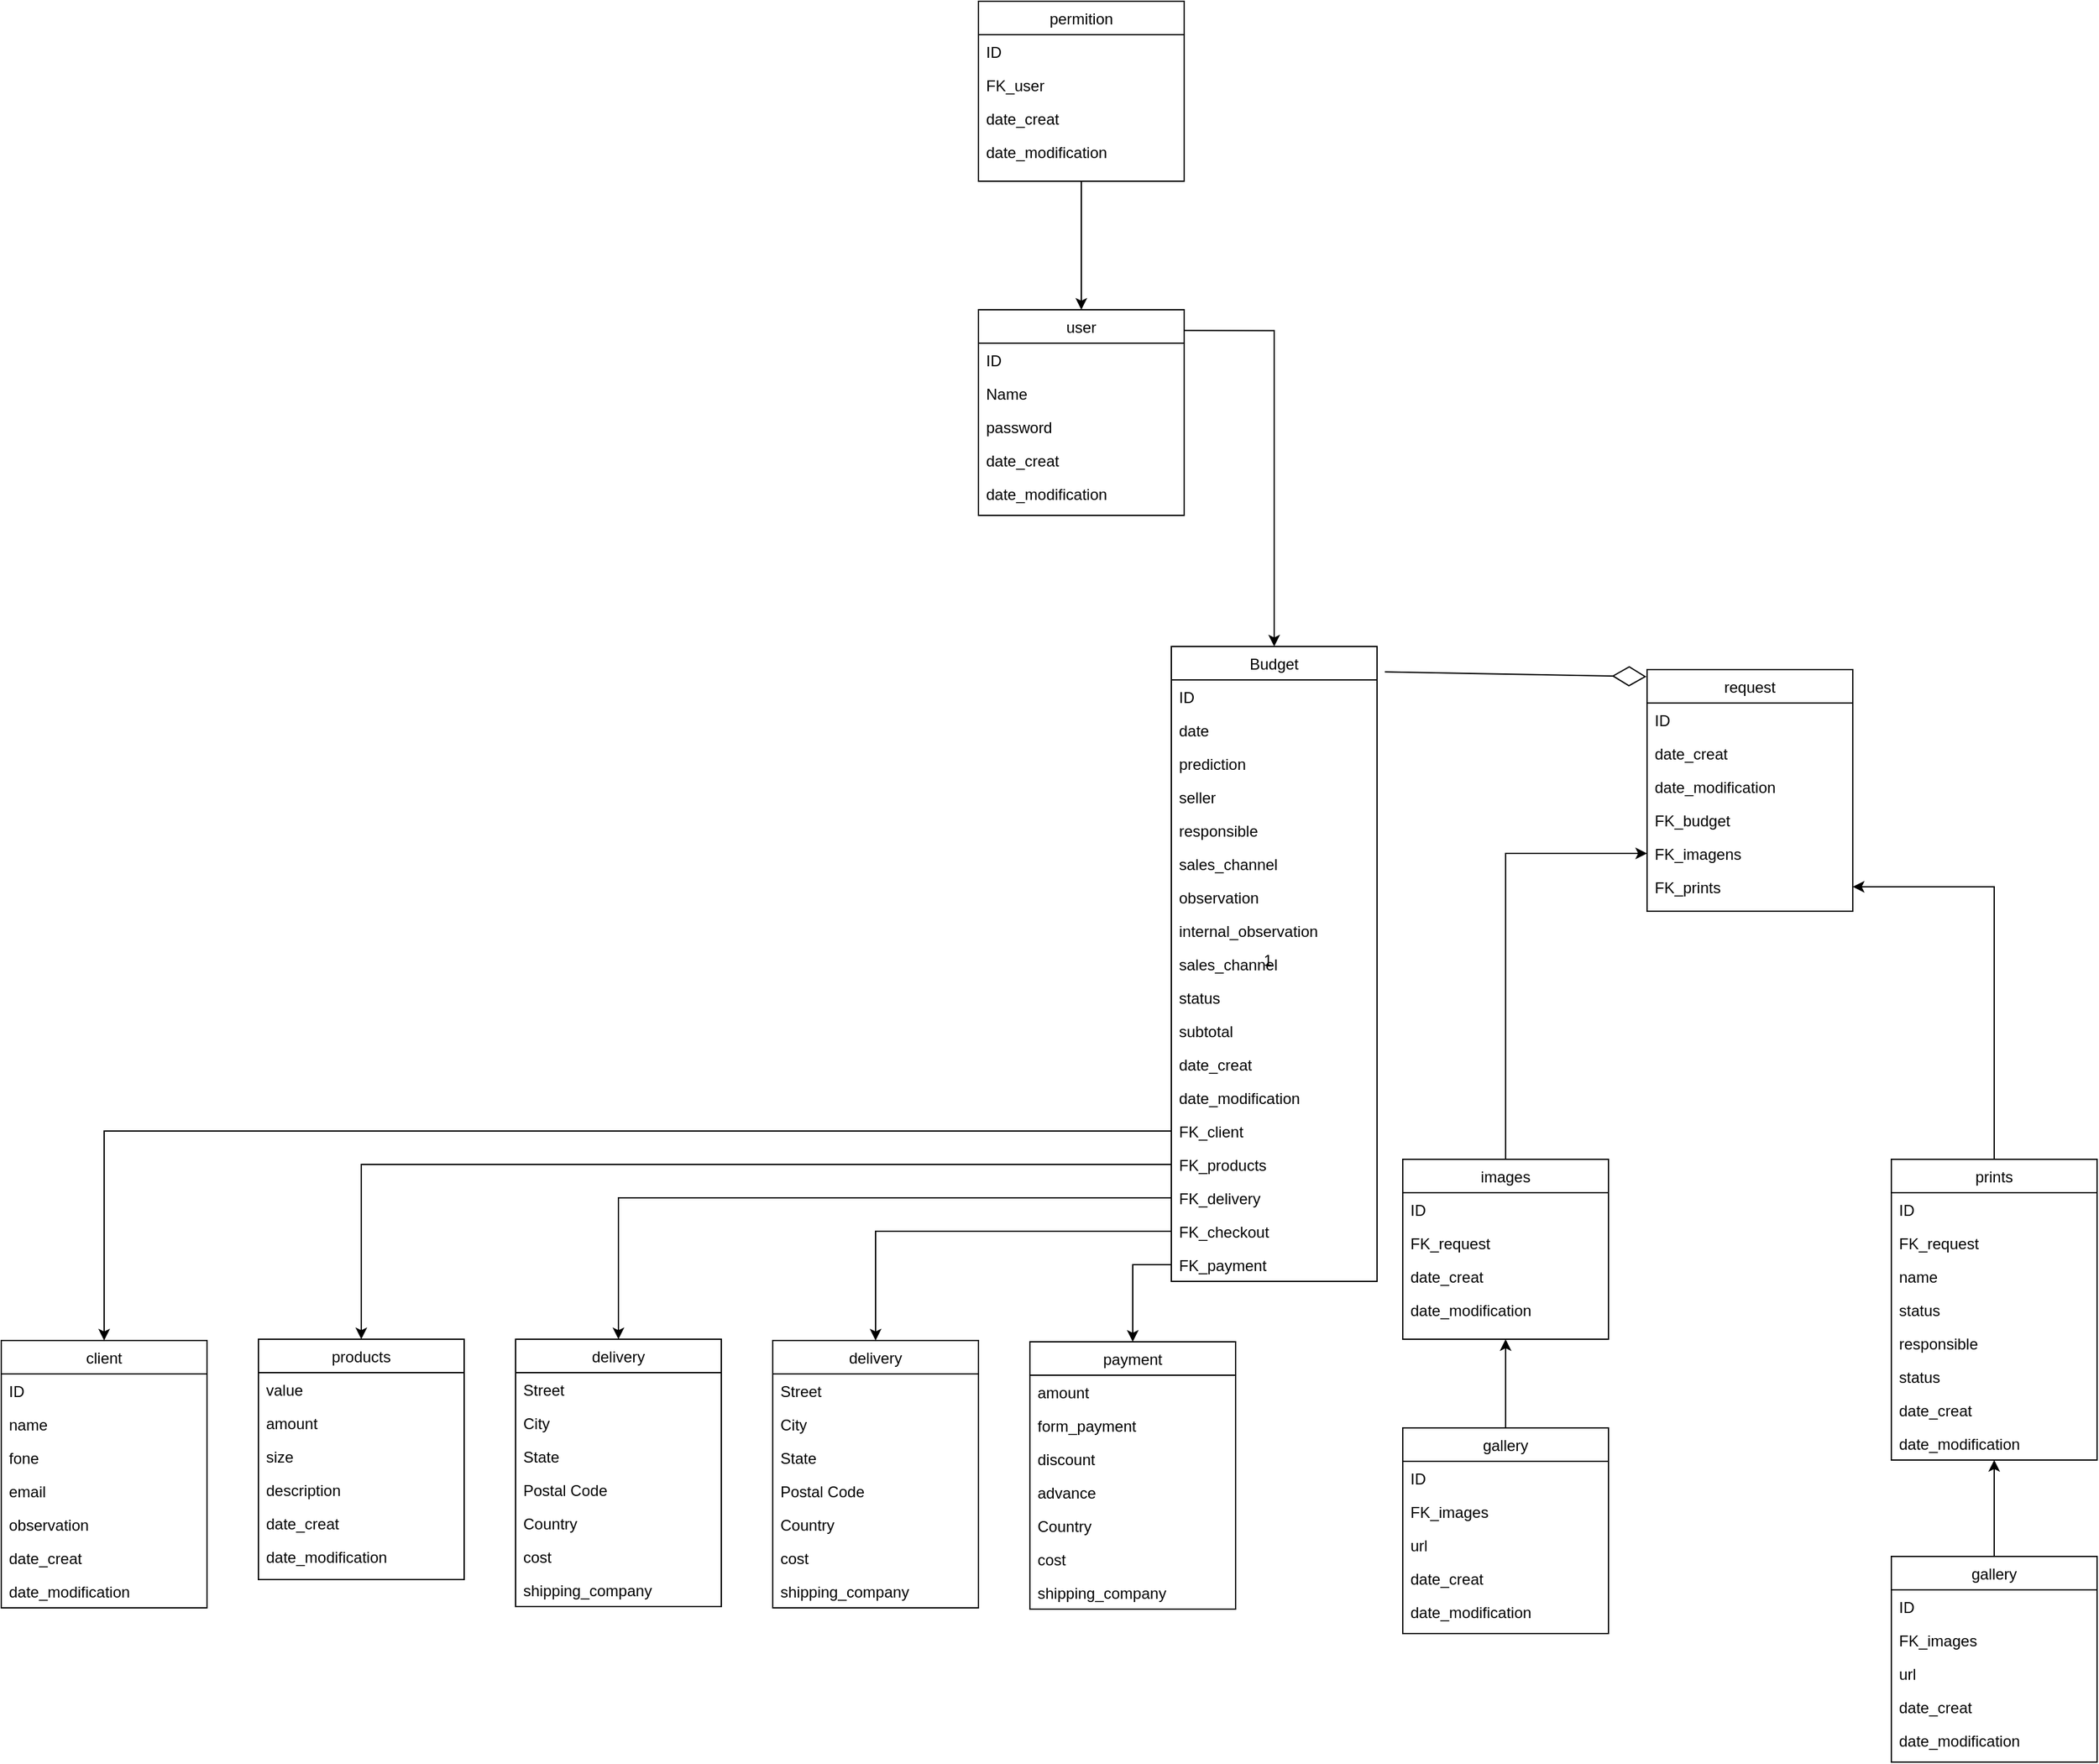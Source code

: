 <mxfile version="20.3.3" type="github">
  <diagram id="C5RBs43oDa-KdzZeNtuy" name="Page-1">
    <mxGraphModel dx="694" dy="1588" grid="1" gridSize="10" guides="1" tooltips="1" connect="1" arrows="1" fold="1" page="1" pageScale="1" pageWidth="827" pageHeight="1169" math="0" shadow="0">
      <root>
        <mxCell id="WIyWlLk6GJQsqaUBKTNV-0" />
        <mxCell id="WIyWlLk6GJQsqaUBKTNV-1" parent="WIyWlLk6GJQsqaUBKTNV-0" />
        <mxCell id="Njb1L-wFD1ZWn3NwGrgp-138" style="edgeStyle=orthogonalEdgeStyle;rounded=0;orthogonalLoop=1;jettySize=auto;html=1;" parent="WIyWlLk6GJQsqaUBKTNV-1" source="Njb1L-wFD1ZWn3NwGrgp-1" target="Njb1L-wFD1ZWn3NwGrgp-14" edge="1">
          <mxGeometry relative="1" as="geometry" />
        </mxCell>
        <mxCell id="Njb1L-wFD1ZWn3NwGrgp-1" value="gallery" style="swimlane;fontStyle=0;align=center;verticalAlign=top;childLayout=stackLayout;horizontal=1;startSize=26;horizontalStack=0;resizeParent=1;resizeLast=0;collapsible=1;marginBottom=0;rounded=0;shadow=0;strokeWidth=1;" parent="WIyWlLk6GJQsqaUBKTNV-1" vertex="1">
          <mxGeometry x="1090" y="550" width="160" height="160" as="geometry">
            <mxRectangle x="550" y="140" width="160" height="26" as="alternateBounds" />
          </mxGeometry>
        </mxCell>
        <mxCell id="Njb1L-wFD1ZWn3NwGrgp-2" value="ID" style="text;align=left;verticalAlign=top;spacingLeft=4;spacingRight=4;overflow=hidden;rotatable=0;points=[[0,0.5],[1,0.5]];portConstraint=eastwest;" parent="Njb1L-wFD1ZWn3NwGrgp-1" vertex="1">
          <mxGeometry y="26" width="160" height="26" as="geometry" />
        </mxCell>
        <mxCell id="Njb1L-wFD1ZWn3NwGrgp-4" value="FK_images" style="text;align=left;verticalAlign=top;spacingLeft=4;spacingRight=4;overflow=hidden;rotatable=0;points=[[0,0.5],[1,0.5]];portConstraint=eastwest;rounded=0;shadow=0;html=0;" parent="Njb1L-wFD1ZWn3NwGrgp-1" vertex="1">
          <mxGeometry y="52" width="160" height="26" as="geometry" />
        </mxCell>
        <mxCell id="Njb1L-wFD1ZWn3NwGrgp-3" value="url" style="text;align=left;verticalAlign=top;spacingLeft=4;spacingRight=4;overflow=hidden;rotatable=0;points=[[0,0.5],[1,0.5]];portConstraint=eastwest;rounded=0;shadow=0;html=0;" parent="Njb1L-wFD1ZWn3NwGrgp-1" vertex="1">
          <mxGeometry y="78" width="160" height="26" as="geometry" />
        </mxCell>
        <mxCell id="Njb1L-wFD1ZWn3NwGrgp-134" value="date_creat" style="text;align=left;verticalAlign=top;spacingLeft=4;spacingRight=4;overflow=hidden;rotatable=0;points=[[0,0.5],[1,0.5]];portConstraint=eastwest;rounded=0;shadow=0;html=0;" parent="Njb1L-wFD1ZWn3NwGrgp-1" vertex="1">
          <mxGeometry y="104" width="160" height="26" as="geometry" />
        </mxCell>
        <mxCell id="Njb1L-wFD1ZWn3NwGrgp-135" value="date_modification" style="text;align=left;verticalAlign=top;spacingLeft=4;spacingRight=4;overflow=hidden;rotatable=0;points=[[0,0.5],[1,0.5]];portConstraint=eastwest;rounded=0;shadow=0;html=0;" parent="Njb1L-wFD1ZWn3NwGrgp-1" vertex="1">
          <mxGeometry y="130" width="160" height="26" as="geometry" />
        </mxCell>
        <mxCell id="Njb1L-wFD1ZWn3NwGrgp-7" value="1" style="resizable=0;align=right;verticalAlign=bottom;labelBackgroundColor=none;fontSize=12;" parent="WIyWlLk6GJQsqaUBKTNV-1" connectable="0" vertex="1">
          <mxGeometry x="990" y="195" as="geometry" />
        </mxCell>
        <mxCell id="Njb1L-wFD1ZWn3NwGrgp-8" value="Budget" style="swimlane;fontStyle=0;align=center;verticalAlign=top;childLayout=stackLayout;horizontal=1;startSize=26;horizontalStack=0;resizeParent=1;resizeLast=0;collapsible=1;marginBottom=0;rounded=0;shadow=0;strokeWidth=1;" parent="WIyWlLk6GJQsqaUBKTNV-1" vertex="1">
          <mxGeometry x="910" y="-58" width="160" height="494" as="geometry">
            <mxRectangle x="550" y="140" width="160" height="26" as="alternateBounds" />
          </mxGeometry>
        </mxCell>
        <mxCell id="Njb1L-wFD1ZWn3NwGrgp-9" value="ID" style="text;align=left;verticalAlign=top;spacingLeft=4;spacingRight=4;overflow=hidden;rotatable=0;points=[[0,0.5],[1,0.5]];portConstraint=eastwest;" parent="Njb1L-wFD1ZWn3NwGrgp-8" vertex="1">
          <mxGeometry y="26" width="160" height="26" as="geometry" />
        </mxCell>
        <mxCell id="Njb1L-wFD1ZWn3NwGrgp-11" value="date" style="text;align=left;verticalAlign=top;spacingLeft=4;spacingRight=4;overflow=hidden;rotatable=0;points=[[0,0.5],[1,0.5]];portConstraint=eastwest;rounded=0;shadow=0;html=0;" parent="Njb1L-wFD1ZWn3NwGrgp-8" vertex="1">
          <mxGeometry y="52" width="160" height="26" as="geometry" />
        </mxCell>
        <mxCell id="Njb1L-wFD1ZWn3NwGrgp-12" value="prediction" style="text;align=left;verticalAlign=top;spacingLeft=4;spacingRight=4;overflow=hidden;rotatable=0;points=[[0,0.5],[1,0.5]];portConstraint=eastwest;rounded=0;shadow=0;html=0;" parent="Njb1L-wFD1ZWn3NwGrgp-8" vertex="1">
          <mxGeometry y="78" width="160" height="26" as="geometry" />
        </mxCell>
        <mxCell id="Njb1L-wFD1ZWn3NwGrgp-13" value="seller" style="text;align=left;verticalAlign=top;spacingLeft=4;spacingRight=4;overflow=hidden;rotatable=0;points=[[0,0.5],[1,0.5]];portConstraint=eastwest;rounded=0;shadow=0;html=0;" parent="Njb1L-wFD1ZWn3NwGrgp-8" vertex="1">
          <mxGeometry y="104" width="160" height="26" as="geometry" />
        </mxCell>
        <mxCell id="Njb1L-wFD1ZWn3NwGrgp-37" value="responsible" style="text;align=left;verticalAlign=top;spacingLeft=4;spacingRight=4;overflow=hidden;rotatable=0;points=[[0,0.5],[1,0.5]];portConstraint=eastwest;rounded=0;shadow=0;html=0;" parent="Njb1L-wFD1ZWn3NwGrgp-8" vertex="1">
          <mxGeometry y="130" width="160" height="26" as="geometry" />
        </mxCell>
        <mxCell id="Njb1L-wFD1ZWn3NwGrgp-38" value="sales_channel" style="text;align=left;verticalAlign=top;spacingLeft=4;spacingRight=4;overflow=hidden;rotatable=0;points=[[0,0.5],[1,0.5]];portConstraint=eastwest;rounded=0;shadow=0;html=0;" parent="Njb1L-wFD1ZWn3NwGrgp-8" vertex="1">
          <mxGeometry y="156" width="160" height="26" as="geometry" />
        </mxCell>
        <mxCell id="Njb1L-wFD1ZWn3NwGrgp-43" value="observation" style="text;align=left;verticalAlign=top;spacingLeft=4;spacingRight=4;overflow=hidden;rotatable=0;points=[[0,0.5],[1,0.5]];portConstraint=eastwest;rounded=0;shadow=0;html=0;" parent="Njb1L-wFD1ZWn3NwGrgp-8" vertex="1">
          <mxGeometry y="182" width="160" height="26" as="geometry" />
        </mxCell>
        <mxCell id="Njb1L-wFD1ZWn3NwGrgp-45" value="internal_observation" style="text;align=left;verticalAlign=top;spacingLeft=4;spacingRight=4;overflow=hidden;rotatable=0;points=[[0,0.5],[1,0.5]];portConstraint=eastwest;rounded=0;shadow=0;html=0;" parent="Njb1L-wFD1ZWn3NwGrgp-8" vertex="1">
          <mxGeometry y="208" width="160" height="26" as="geometry" />
        </mxCell>
        <mxCell id="Njb1L-wFD1ZWn3NwGrgp-46" value="sales_channel" style="text;align=left;verticalAlign=top;spacingLeft=4;spacingRight=4;overflow=hidden;rotatable=0;points=[[0,0.5],[1,0.5]];portConstraint=eastwest;rounded=0;shadow=0;html=0;" parent="Njb1L-wFD1ZWn3NwGrgp-8" vertex="1">
          <mxGeometry y="234" width="160" height="26" as="geometry" />
        </mxCell>
        <mxCell id="Njb1L-wFD1ZWn3NwGrgp-44" value="status" style="text;align=left;verticalAlign=top;spacingLeft=4;spacingRight=4;overflow=hidden;rotatable=0;points=[[0,0.5],[1,0.5]];portConstraint=eastwest;rounded=0;shadow=0;html=0;" parent="Njb1L-wFD1ZWn3NwGrgp-8" vertex="1">
          <mxGeometry y="260" width="160" height="26" as="geometry" />
        </mxCell>
        <mxCell id="Njb1L-wFD1ZWn3NwGrgp-48" value="subtotal&#xa;" style="text;align=left;verticalAlign=top;spacingLeft=4;spacingRight=4;overflow=hidden;rotatable=0;points=[[0,0.5],[1,0.5]];portConstraint=eastwest;rounded=0;shadow=0;html=0;" parent="Njb1L-wFD1ZWn3NwGrgp-8" vertex="1">
          <mxGeometry y="286" width="160" height="26" as="geometry" />
        </mxCell>
        <mxCell id="Njb1L-wFD1ZWn3NwGrgp-49" value="date_creat" style="text;align=left;verticalAlign=top;spacingLeft=4;spacingRight=4;overflow=hidden;rotatable=0;points=[[0,0.5],[1,0.5]];portConstraint=eastwest;rounded=0;shadow=0;html=0;" parent="Njb1L-wFD1ZWn3NwGrgp-8" vertex="1">
          <mxGeometry y="312" width="160" height="26" as="geometry" />
        </mxCell>
        <mxCell id="Njb1L-wFD1ZWn3NwGrgp-50" value="date_modification" style="text;align=left;verticalAlign=top;spacingLeft=4;spacingRight=4;overflow=hidden;rotatable=0;points=[[0,0.5],[1,0.5]];portConstraint=eastwest;rounded=0;shadow=0;html=0;" parent="Njb1L-wFD1ZWn3NwGrgp-8" vertex="1">
          <mxGeometry y="338" width="160" height="26" as="geometry" />
        </mxCell>
        <mxCell id="Njb1L-wFD1ZWn3NwGrgp-10" value="FK_client" style="text;align=left;verticalAlign=top;spacingLeft=4;spacingRight=4;overflow=hidden;rotatable=0;points=[[0,0.5],[1,0.5]];portConstraint=eastwest;rounded=0;shadow=0;html=0;" parent="Njb1L-wFD1ZWn3NwGrgp-8" vertex="1">
          <mxGeometry y="364" width="160" height="26" as="geometry" />
        </mxCell>
        <mxCell id="Njb1L-wFD1ZWn3NwGrgp-39" value="FK_products" style="text;align=left;verticalAlign=top;spacingLeft=4;spacingRight=4;overflow=hidden;rotatable=0;points=[[0,0.5],[1,0.5]];portConstraint=eastwest;rounded=0;shadow=0;html=0;" parent="Njb1L-wFD1ZWn3NwGrgp-8" vertex="1">
          <mxGeometry y="390" width="160" height="26" as="geometry" />
        </mxCell>
        <mxCell id="Njb1L-wFD1ZWn3NwGrgp-40" value="FK_delivery" style="text;align=left;verticalAlign=top;spacingLeft=4;spacingRight=4;overflow=hidden;rotatable=0;points=[[0,0.5],[1,0.5]];portConstraint=eastwest;rounded=0;shadow=0;html=0;" parent="Njb1L-wFD1ZWn3NwGrgp-8" vertex="1">
          <mxGeometry y="416" width="160" height="26" as="geometry" />
        </mxCell>
        <mxCell id="Njb1L-wFD1ZWn3NwGrgp-41" value="FK_checkout" style="text;align=left;verticalAlign=top;spacingLeft=4;spacingRight=4;overflow=hidden;rotatable=0;points=[[0,0.5],[1,0.5]];portConstraint=eastwest;rounded=0;shadow=0;html=0;" parent="Njb1L-wFD1ZWn3NwGrgp-8" vertex="1">
          <mxGeometry y="442" width="160" height="26" as="geometry" />
        </mxCell>
        <mxCell id="Njb1L-wFD1ZWn3NwGrgp-42" value="FK_payment" style="text;align=left;verticalAlign=top;spacingLeft=4;spacingRight=4;overflow=hidden;rotatable=0;points=[[0,0.5],[1,0.5]];portConstraint=eastwest;rounded=0;shadow=0;html=0;" parent="Njb1L-wFD1ZWn3NwGrgp-8" vertex="1">
          <mxGeometry y="468" width="160" height="26" as="geometry" />
        </mxCell>
        <mxCell id="Njb1L-wFD1ZWn3NwGrgp-137" style="edgeStyle=orthogonalEdgeStyle;rounded=0;orthogonalLoop=1;jettySize=auto;html=1;" parent="WIyWlLk6GJQsqaUBKTNV-1" source="Njb1L-wFD1ZWn3NwGrgp-14" target="Njb1L-wFD1ZWn3NwGrgp-73" edge="1">
          <mxGeometry relative="1" as="geometry" />
        </mxCell>
        <mxCell id="Njb1L-wFD1ZWn3NwGrgp-14" value="images" style="swimlane;fontStyle=0;align=center;verticalAlign=top;childLayout=stackLayout;horizontal=1;startSize=26;horizontalStack=0;resizeParent=1;resizeLast=0;collapsible=1;marginBottom=0;rounded=0;shadow=0;strokeWidth=1;" parent="WIyWlLk6GJQsqaUBKTNV-1" vertex="1">
          <mxGeometry x="1090" y="341" width="160" height="140" as="geometry">
            <mxRectangle x="550" y="140" width="160" height="26" as="alternateBounds" />
          </mxGeometry>
        </mxCell>
        <mxCell id="Njb1L-wFD1ZWn3NwGrgp-15" value="ID" style="text;align=left;verticalAlign=top;spacingLeft=4;spacingRight=4;overflow=hidden;rotatable=0;points=[[0,0.5],[1,0.5]];portConstraint=eastwest;" parent="Njb1L-wFD1ZWn3NwGrgp-14" vertex="1">
          <mxGeometry y="26" width="160" height="26" as="geometry" />
        </mxCell>
        <mxCell id="Njb1L-wFD1ZWn3NwGrgp-16" value="FK_request" style="text;align=left;verticalAlign=top;spacingLeft=4;spacingRight=4;overflow=hidden;rotatable=0;points=[[0,0.5],[1,0.5]];portConstraint=eastwest;rounded=0;shadow=0;html=0;" parent="Njb1L-wFD1ZWn3NwGrgp-14" vertex="1">
          <mxGeometry y="52" width="160" height="26" as="geometry" />
        </mxCell>
        <mxCell id="Njb1L-wFD1ZWn3NwGrgp-132" value="date_creat" style="text;align=left;verticalAlign=top;spacingLeft=4;spacingRight=4;overflow=hidden;rotatable=0;points=[[0,0.5],[1,0.5]];portConstraint=eastwest;rounded=0;shadow=0;html=0;" parent="Njb1L-wFD1ZWn3NwGrgp-14" vertex="1">
          <mxGeometry y="78" width="160" height="26" as="geometry" />
        </mxCell>
        <mxCell id="Njb1L-wFD1ZWn3NwGrgp-133" value="date_modification" style="text;align=left;verticalAlign=top;spacingLeft=4;spacingRight=4;overflow=hidden;rotatable=0;points=[[0,0.5],[1,0.5]];portConstraint=eastwest;rounded=0;shadow=0;html=0;" parent="Njb1L-wFD1ZWn3NwGrgp-14" vertex="1">
          <mxGeometry y="104" width="160" height="26" as="geometry" />
        </mxCell>
        <mxCell id="Njb1L-wFD1ZWn3NwGrgp-33" value="" style="endArrow=diamondThin;endFill=0;endSize=24;html=1;rounded=0;entryX=-0.003;entryY=0.029;entryDx=0;entryDy=0;entryPerimeter=0;exitX=1.038;exitY=0.04;exitDx=0;exitDy=0;exitPerimeter=0;" parent="WIyWlLk6GJQsqaUBKTNV-1" source="Njb1L-wFD1ZWn3NwGrgp-8" target="Njb1L-wFD1ZWn3NwGrgp-58" edge="1">
          <mxGeometry width="160" relative="1" as="geometry">
            <mxPoint x="1290" y="-90" as="sourcePoint" />
            <mxPoint x="1440" y="180" as="targetPoint" />
          </mxGeometry>
        </mxCell>
        <mxCell id="Njb1L-wFD1ZWn3NwGrgp-51" value="products" style="swimlane;fontStyle=0;align=center;verticalAlign=top;childLayout=stackLayout;horizontal=1;startSize=26;horizontalStack=0;resizeParent=1;resizeLast=0;collapsible=1;marginBottom=0;rounded=0;shadow=0;strokeWidth=1;" parent="WIyWlLk6GJQsqaUBKTNV-1" vertex="1">
          <mxGeometry x="200" y="481" width="160" height="187" as="geometry">
            <mxRectangle x="550" y="140" width="160" height="26" as="alternateBounds" />
          </mxGeometry>
        </mxCell>
        <mxCell id="Njb1L-wFD1ZWn3NwGrgp-53" value="value" style="text;align=left;verticalAlign=top;spacingLeft=4;spacingRight=4;overflow=hidden;rotatable=0;points=[[0,0.5],[1,0.5]];portConstraint=eastwest;rounded=0;shadow=0;html=0;" parent="Njb1L-wFD1ZWn3NwGrgp-51" vertex="1">
          <mxGeometry y="26" width="160" height="26" as="geometry" />
        </mxCell>
        <mxCell id="Njb1L-wFD1ZWn3NwGrgp-54" value="amount" style="text;align=left;verticalAlign=top;spacingLeft=4;spacingRight=4;overflow=hidden;rotatable=0;points=[[0,0.5],[1,0.5]];portConstraint=eastwest;rounded=0;shadow=0;html=0;" parent="Njb1L-wFD1ZWn3NwGrgp-51" vertex="1">
          <mxGeometry y="52" width="160" height="26" as="geometry" />
        </mxCell>
        <mxCell id="Njb1L-wFD1ZWn3NwGrgp-78" value="size" style="text;align=left;verticalAlign=top;spacingLeft=4;spacingRight=4;overflow=hidden;rotatable=0;points=[[0,0.5],[1,0.5]];portConstraint=eastwest;rounded=0;shadow=0;html=0;" parent="Njb1L-wFD1ZWn3NwGrgp-51" vertex="1">
          <mxGeometry y="78" width="160" height="26" as="geometry" />
        </mxCell>
        <mxCell id="Njb1L-wFD1ZWn3NwGrgp-52" value="description" style="text;align=left;verticalAlign=top;spacingLeft=4;spacingRight=4;overflow=hidden;rotatable=0;points=[[0,0.5],[1,0.5]];portConstraint=eastwest;" parent="Njb1L-wFD1ZWn3NwGrgp-51" vertex="1">
          <mxGeometry y="104" width="160" height="26" as="geometry" />
        </mxCell>
        <mxCell id="fd8ISqJb_uFqLHmai6xL-40" value="date_creat" style="text;align=left;verticalAlign=top;spacingLeft=4;spacingRight=4;overflow=hidden;rotatable=0;points=[[0,0.5],[1,0.5]];portConstraint=eastwest;rounded=0;shadow=0;html=0;" vertex="1" parent="Njb1L-wFD1ZWn3NwGrgp-51">
          <mxGeometry y="130" width="160" height="26" as="geometry" />
        </mxCell>
        <mxCell id="fd8ISqJb_uFqLHmai6xL-41" value="date_modification" style="text;align=left;verticalAlign=top;spacingLeft=4;spacingRight=4;overflow=hidden;rotatable=0;points=[[0,0.5],[1,0.5]];portConstraint=eastwest;rounded=0;shadow=0;html=0;" vertex="1" parent="Njb1L-wFD1ZWn3NwGrgp-51">
          <mxGeometry y="156" width="160" height="26" as="geometry" />
        </mxCell>
        <mxCell id="Njb1L-wFD1ZWn3NwGrgp-57" style="edgeStyle=orthogonalEdgeStyle;rounded=0;orthogonalLoop=1;jettySize=auto;html=1;entryX=0.5;entryY=0;entryDx=0;entryDy=0;" parent="WIyWlLk6GJQsqaUBKTNV-1" source="Njb1L-wFD1ZWn3NwGrgp-40" target="Njb1L-wFD1ZWn3NwGrgp-80" edge="1">
          <mxGeometry relative="1" as="geometry">
            <mxPoint x="480" y="460" as="targetPoint" />
          </mxGeometry>
        </mxCell>
        <mxCell id="Njb1L-wFD1ZWn3NwGrgp-58" value="request&#xa;" style="swimlane;fontStyle=0;align=center;verticalAlign=top;childLayout=stackLayout;horizontal=1;startSize=26;horizontalStack=0;resizeParent=1;resizeLast=0;collapsible=1;marginBottom=0;rounded=0;shadow=0;strokeWidth=1;" parent="WIyWlLk6GJQsqaUBKTNV-1" vertex="1">
          <mxGeometry x="1280" y="-40" width="160" height="188" as="geometry">
            <mxRectangle x="550" y="140" width="160" height="26" as="alternateBounds" />
          </mxGeometry>
        </mxCell>
        <mxCell id="Njb1L-wFD1ZWn3NwGrgp-59" value="ID" style="text;align=left;verticalAlign=top;spacingLeft=4;spacingRight=4;overflow=hidden;rotatable=0;points=[[0,0.5],[1,0.5]];portConstraint=eastwest;" parent="Njb1L-wFD1ZWn3NwGrgp-58" vertex="1">
          <mxGeometry y="26" width="160" height="26" as="geometry" />
        </mxCell>
        <mxCell id="Njb1L-wFD1ZWn3NwGrgp-131" value="date_creat" style="text;align=left;verticalAlign=top;spacingLeft=4;spacingRight=4;overflow=hidden;rotatable=0;points=[[0,0.5],[1,0.5]];portConstraint=eastwest;rounded=0;shadow=0;html=0;" parent="Njb1L-wFD1ZWn3NwGrgp-58" vertex="1">
          <mxGeometry y="52" width="160" height="26" as="geometry" />
        </mxCell>
        <mxCell id="Njb1L-wFD1ZWn3NwGrgp-71" value="date_modification" style="text;align=left;verticalAlign=top;spacingLeft=4;spacingRight=4;overflow=hidden;rotatable=0;points=[[0,0.5],[1,0.5]];portConstraint=eastwest;rounded=0;shadow=0;html=0;" parent="Njb1L-wFD1ZWn3NwGrgp-58" vertex="1">
          <mxGeometry y="78" width="160" height="26" as="geometry" />
        </mxCell>
        <mxCell id="Njb1L-wFD1ZWn3NwGrgp-72" value="FK_budget" style="text;align=left;verticalAlign=top;spacingLeft=4;spacingRight=4;overflow=hidden;rotatable=0;points=[[0,0.5],[1,0.5]];portConstraint=eastwest;rounded=0;shadow=0;html=0;" parent="Njb1L-wFD1ZWn3NwGrgp-58" vertex="1">
          <mxGeometry y="104" width="160" height="26" as="geometry" />
        </mxCell>
        <mxCell id="Njb1L-wFD1ZWn3NwGrgp-73" value="FK_imagens" style="text;align=left;verticalAlign=top;spacingLeft=4;spacingRight=4;overflow=hidden;rotatable=0;points=[[0,0.5],[1,0.5]];portConstraint=eastwest;rounded=0;shadow=0;html=0;" parent="Njb1L-wFD1ZWn3NwGrgp-58" vertex="1">
          <mxGeometry y="130" width="160" height="26" as="geometry" />
        </mxCell>
        <mxCell id="Njb1L-wFD1ZWn3NwGrgp-74" value="FK_prints" style="text;align=left;verticalAlign=top;spacingLeft=4;spacingRight=4;overflow=hidden;rotatable=0;points=[[0,0.5],[1,0.5]];portConstraint=eastwest;rounded=0;shadow=0;html=0;" parent="Njb1L-wFD1ZWn3NwGrgp-58" vertex="1">
          <mxGeometry y="156" width="160" height="26" as="geometry" />
        </mxCell>
        <mxCell id="Njb1L-wFD1ZWn3NwGrgp-80" value="delivery" style="swimlane;fontStyle=0;align=center;verticalAlign=top;childLayout=stackLayout;horizontal=1;startSize=26;horizontalStack=0;resizeParent=1;resizeLast=0;collapsible=1;marginBottom=0;rounded=0;shadow=0;strokeWidth=1;" parent="WIyWlLk6GJQsqaUBKTNV-1" vertex="1">
          <mxGeometry x="400" y="481" width="160" height="208" as="geometry">
            <mxRectangle x="550" y="140" width="160" height="26" as="alternateBounds" />
          </mxGeometry>
        </mxCell>
        <mxCell id="Njb1L-wFD1ZWn3NwGrgp-81" value="Street" style="text;align=left;verticalAlign=top;spacingLeft=4;spacingRight=4;overflow=hidden;rotatable=0;points=[[0,0.5],[1,0.5]];portConstraint=eastwest;" parent="Njb1L-wFD1ZWn3NwGrgp-80" vertex="1">
          <mxGeometry y="26" width="160" height="26" as="geometry" />
        </mxCell>
        <mxCell id="Njb1L-wFD1ZWn3NwGrgp-82" value="City" style="text;align=left;verticalAlign=top;spacingLeft=4;spacingRight=4;overflow=hidden;rotatable=0;points=[[0,0.5],[1,0.5]];portConstraint=eastwest;rounded=0;shadow=0;html=0;" parent="Njb1L-wFD1ZWn3NwGrgp-80" vertex="1">
          <mxGeometry y="52" width="160" height="26" as="geometry" />
        </mxCell>
        <mxCell id="Njb1L-wFD1ZWn3NwGrgp-83" value="State" style="text;align=left;verticalAlign=top;spacingLeft=4;spacingRight=4;overflow=hidden;rotatable=0;points=[[0,0.5],[1,0.5]];portConstraint=eastwest;rounded=0;shadow=0;html=0;" parent="Njb1L-wFD1ZWn3NwGrgp-80" vertex="1">
          <mxGeometry y="78" width="160" height="26" as="geometry" />
        </mxCell>
        <mxCell id="Njb1L-wFD1ZWn3NwGrgp-84" value="Postal Code" style="text;align=left;verticalAlign=top;spacingLeft=4;spacingRight=4;overflow=hidden;rotatable=0;points=[[0,0.5],[1,0.5]];portConstraint=eastwest;rounded=0;shadow=0;html=0;" parent="Njb1L-wFD1ZWn3NwGrgp-80" vertex="1">
          <mxGeometry y="104" width="160" height="26" as="geometry" />
        </mxCell>
        <mxCell id="Njb1L-wFD1ZWn3NwGrgp-85" value="Country" style="text;align=left;verticalAlign=top;spacingLeft=4;spacingRight=4;overflow=hidden;rotatable=0;points=[[0,0.5],[1,0.5]];portConstraint=eastwest;rounded=0;shadow=0;html=0;" parent="Njb1L-wFD1ZWn3NwGrgp-80" vertex="1">
          <mxGeometry y="130" width="160" height="26" as="geometry" />
        </mxCell>
        <mxCell id="Njb1L-wFD1ZWn3NwGrgp-86" value="cost&#xa;" style="text;align=left;verticalAlign=top;spacingLeft=4;spacingRight=4;overflow=hidden;rotatable=0;points=[[0,0.5],[1,0.5]];portConstraint=eastwest;rounded=0;shadow=0;html=0;" parent="Njb1L-wFD1ZWn3NwGrgp-80" vertex="1">
          <mxGeometry y="156" width="160" height="26" as="geometry" />
        </mxCell>
        <mxCell id="Njb1L-wFD1ZWn3NwGrgp-87" value="shipping_company" style="text;align=left;verticalAlign=top;spacingLeft=4;spacingRight=4;overflow=hidden;rotatable=0;points=[[0,0.5],[1,0.5]];portConstraint=eastwest;rounded=0;shadow=0;html=0;" parent="Njb1L-wFD1ZWn3NwGrgp-80" vertex="1">
          <mxGeometry y="182" width="160" height="26" as="geometry" />
        </mxCell>
        <mxCell id="Njb1L-wFD1ZWn3NwGrgp-88" value="delivery" style="swimlane;fontStyle=0;align=center;verticalAlign=top;childLayout=stackLayout;horizontal=1;startSize=26;horizontalStack=0;resizeParent=1;resizeLast=0;collapsible=1;marginBottom=0;rounded=0;shadow=0;strokeWidth=1;" parent="WIyWlLk6GJQsqaUBKTNV-1" vertex="1">
          <mxGeometry x="600" y="482" width="160" height="208" as="geometry">
            <mxRectangle x="550" y="140" width="160" height="26" as="alternateBounds" />
          </mxGeometry>
        </mxCell>
        <mxCell id="Njb1L-wFD1ZWn3NwGrgp-89" value="Street" style="text;align=left;verticalAlign=top;spacingLeft=4;spacingRight=4;overflow=hidden;rotatable=0;points=[[0,0.5],[1,0.5]];portConstraint=eastwest;" parent="Njb1L-wFD1ZWn3NwGrgp-88" vertex="1">
          <mxGeometry y="26" width="160" height="26" as="geometry" />
        </mxCell>
        <mxCell id="Njb1L-wFD1ZWn3NwGrgp-90" value="City" style="text;align=left;verticalAlign=top;spacingLeft=4;spacingRight=4;overflow=hidden;rotatable=0;points=[[0,0.5],[1,0.5]];portConstraint=eastwest;rounded=0;shadow=0;html=0;" parent="Njb1L-wFD1ZWn3NwGrgp-88" vertex="1">
          <mxGeometry y="52" width="160" height="26" as="geometry" />
        </mxCell>
        <mxCell id="Njb1L-wFD1ZWn3NwGrgp-91" value="State" style="text;align=left;verticalAlign=top;spacingLeft=4;spacingRight=4;overflow=hidden;rotatable=0;points=[[0,0.5],[1,0.5]];portConstraint=eastwest;rounded=0;shadow=0;html=0;" parent="Njb1L-wFD1ZWn3NwGrgp-88" vertex="1">
          <mxGeometry y="78" width="160" height="26" as="geometry" />
        </mxCell>
        <mxCell id="Njb1L-wFD1ZWn3NwGrgp-92" value="Postal Code" style="text;align=left;verticalAlign=top;spacingLeft=4;spacingRight=4;overflow=hidden;rotatable=0;points=[[0,0.5],[1,0.5]];portConstraint=eastwest;rounded=0;shadow=0;html=0;" parent="Njb1L-wFD1ZWn3NwGrgp-88" vertex="1">
          <mxGeometry y="104" width="160" height="26" as="geometry" />
        </mxCell>
        <mxCell id="Njb1L-wFD1ZWn3NwGrgp-93" value="Country" style="text;align=left;verticalAlign=top;spacingLeft=4;spacingRight=4;overflow=hidden;rotatable=0;points=[[0,0.5],[1,0.5]];portConstraint=eastwest;rounded=0;shadow=0;html=0;" parent="Njb1L-wFD1ZWn3NwGrgp-88" vertex="1">
          <mxGeometry y="130" width="160" height="26" as="geometry" />
        </mxCell>
        <mxCell id="Njb1L-wFD1ZWn3NwGrgp-94" value="cost&#xa;" style="text;align=left;verticalAlign=top;spacingLeft=4;spacingRight=4;overflow=hidden;rotatable=0;points=[[0,0.5],[1,0.5]];portConstraint=eastwest;rounded=0;shadow=0;html=0;" parent="Njb1L-wFD1ZWn3NwGrgp-88" vertex="1">
          <mxGeometry y="156" width="160" height="26" as="geometry" />
        </mxCell>
        <mxCell id="Njb1L-wFD1ZWn3NwGrgp-95" value="shipping_company" style="text;align=left;verticalAlign=top;spacingLeft=4;spacingRight=4;overflow=hidden;rotatable=0;points=[[0,0.5],[1,0.5]];portConstraint=eastwest;rounded=0;shadow=0;html=0;" parent="Njb1L-wFD1ZWn3NwGrgp-88" vertex="1">
          <mxGeometry y="182" width="160" height="26" as="geometry" />
        </mxCell>
        <mxCell id="Njb1L-wFD1ZWn3NwGrgp-96" value="payment" style="swimlane;fontStyle=0;align=center;verticalAlign=top;childLayout=stackLayout;horizontal=1;startSize=26;horizontalStack=0;resizeParent=1;resizeLast=0;collapsible=1;marginBottom=0;rounded=0;shadow=0;strokeWidth=1;" parent="WIyWlLk6GJQsqaUBKTNV-1" vertex="1">
          <mxGeometry x="800" y="483" width="160" height="208" as="geometry">
            <mxRectangle x="550" y="140" width="160" height="26" as="alternateBounds" />
          </mxGeometry>
        </mxCell>
        <mxCell id="Njb1L-wFD1ZWn3NwGrgp-97" value="amount" style="text;align=left;verticalAlign=top;spacingLeft=4;spacingRight=4;overflow=hidden;rotatable=0;points=[[0,0.5],[1,0.5]];portConstraint=eastwest;" parent="Njb1L-wFD1ZWn3NwGrgp-96" vertex="1">
          <mxGeometry y="26" width="160" height="26" as="geometry" />
        </mxCell>
        <mxCell id="Njb1L-wFD1ZWn3NwGrgp-98" value="form_payment" style="text;align=left;verticalAlign=top;spacingLeft=4;spacingRight=4;overflow=hidden;rotatable=0;points=[[0,0.5],[1,0.5]];portConstraint=eastwest;rounded=0;shadow=0;html=0;" parent="Njb1L-wFD1ZWn3NwGrgp-96" vertex="1">
          <mxGeometry y="52" width="160" height="26" as="geometry" />
        </mxCell>
        <mxCell id="Njb1L-wFD1ZWn3NwGrgp-99" value="discount" style="text;align=left;verticalAlign=top;spacingLeft=4;spacingRight=4;overflow=hidden;rotatable=0;points=[[0,0.5],[1,0.5]];portConstraint=eastwest;rounded=0;shadow=0;html=0;" parent="Njb1L-wFD1ZWn3NwGrgp-96" vertex="1">
          <mxGeometry y="78" width="160" height="26" as="geometry" />
        </mxCell>
        <mxCell id="Njb1L-wFD1ZWn3NwGrgp-100" value="advance" style="text;align=left;verticalAlign=top;spacingLeft=4;spacingRight=4;overflow=hidden;rotatable=0;points=[[0,0.5],[1,0.5]];portConstraint=eastwest;rounded=0;shadow=0;html=0;" parent="Njb1L-wFD1ZWn3NwGrgp-96" vertex="1">
          <mxGeometry y="104" width="160" height="26" as="geometry" />
        </mxCell>
        <mxCell id="Njb1L-wFD1ZWn3NwGrgp-101" value="Country" style="text;align=left;verticalAlign=top;spacingLeft=4;spacingRight=4;overflow=hidden;rotatable=0;points=[[0,0.5],[1,0.5]];portConstraint=eastwest;rounded=0;shadow=0;html=0;" parent="Njb1L-wFD1ZWn3NwGrgp-96" vertex="1">
          <mxGeometry y="130" width="160" height="26" as="geometry" />
        </mxCell>
        <mxCell id="Njb1L-wFD1ZWn3NwGrgp-102" value="cost&#xa;" style="text;align=left;verticalAlign=top;spacingLeft=4;spacingRight=4;overflow=hidden;rotatable=0;points=[[0,0.5],[1,0.5]];portConstraint=eastwest;rounded=0;shadow=0;html=0;" parent="Njb1L-wFD1ZWn3NwGrgp-96" vertex="1">
          <mxGeometry y="156" width="160" height="26" as="geometry" />
        </mxCell>
        <mxCell id="Njb1L-wFD1ZWn3NwGrgp-103" value="shipping_company" style="text;align=left;verticalAlign=top;spacingLeft=4;spacingRight=4;overflow=hidden;rotatable=0;points=[[0,0.5],[1,0.5]];portConstraint=eastwest;rounded=0;shadow=0;html=0;" parent="Njb1L-wFD1ZWn3NwGrgp-96" vertex="1">
          <mxGeometry y="182" width="160" height="26" as="geometry" />
        </mxCell>
        <mxCell id="Njb1L-wFD1ZWn3NwGrgp-104" style="edgeStyle=orthogonalEdgeStyle;rounded=0;orthogonalLoop=1;jettySize=auto;html=1;" parent="WIyWlLk6GJQsqaUBKTNV-1" source="Njb1L-wFD1ZWn3NwGrgp-41" target="Njb1L-wFD1ZWn3NwGrgp-88" edge="1">
          <mxGeometry relative="1" as="geometry" />
        </mxCell>
        <mxCell id="Njb1L-wFD1ZWn3NwGrgp-105" style="edgeStyle=orthogonalEdgeStyle;rounded=0;orthogonalLoop=1;jettySize=auto;html=1;" parent="WIyWlLk6GJQsqaUBKTNV-1" source="Njb1L-wFD1ZWn3NwGrgp-42" target="Njb1L-wFD1ZWn3NwGrgp-96" edge="1">
          <mxGeometry relative="1" as="geometry" />
        </mxCell>
        <mxCell id="Njb1L-wFD1ZWn3NwGrgp-106" style="edgeStyle=orthogonalEdgeStyle;rounded=0;orthogonalLoop=1;jettySize=auto;html=1;entryX=0.5;entryY=0;entryDx=0;entryDy=0;" parent="WIyWlLk6GJQsqaUBKTNV-1" source="Njb1L-wFD1ZWn3NwGrgp-39" target="Njb1L-wFD1ZWn3NwGrgp-51" edge="1">
          <mxGeometry relative="1" as="geometry">
            <mxPoint x="300" y="460" as="targetPoint" />
          </mxGeometry>
        </mxCell>
        <mxCell id="Njb1L-wFD1ZWn3NwGrgp-107" style="edgeStyle=orthogonalEdgeStyle;rounded=0;orthogonalLoop=1;jettySize=auto;html=1;" parent="WIyWlLk6GJQsqaUBKTNV-1" source="Njb1L-wFD1ZWn3NwGrgp-10" target="Njb1L-wFD1ZWn3NwGrgp-108" edge="1">
          <mxGeometry relative="1" as="geometry">
            <mxPoint x="160" y="442" as="targetPoint" />
            <Array as="points">
              <mxPoint x="80" y="319" />
            </Array>
          </mxGeometry>
        </mxCell>
        <mxCell id="Njb1L-wFD1ZWn3NwGrgp-108" value="client" style="swimlane;fontStyle=0;align=center;verticalAlign=top;childLayout=stackLayout;horizontal=1;startSize=26;horizontalStack=0;resizeParent=1;resizeLast=0;collapsible=1;marginBottom=0;rounded=0;shadow=0;strokeWidth=1;" parent="WIyWlLk6GJQsqaUBKTNV-1" vertex="1">
          <mxGeometry y="482" width="160" height="208" as="geometry">
            <mxRectangle x="550" y="140" width="160" height="26" as="alternateBounds" />
          </mxGeometry>
        </mxCell>
        <mxCell id="Njb1L-wFD1ZWn3NwGrgp-112" value="ID" style="text;align=left;verticalAlign=top;spacingLeft=4;spacingRight=4;overflow=hidden;rotatable=0;points=[[0,0.5],[1,0.5]];portConstraint=eastwest;rounded=0;shadow=0;html=0;" parent="Njb1L-wFD1ZWn3NwGrgp-108" vertex="1">
          <mxGeometry y="26" width="160" height="26" as="geometry" />
        </mxCell>
        <mxCell id="Njb1L-wFD1ZWn3NwGrgp-109" value="name" style="text;align=left;verticalAlign=top;spacingLeft=4;spacingRight=4;overflow=hidden;rotatable=0;points=[[0,0.5],[1,0.5]];portConstraint=eastwest;" parent="Njb1L-wFD1ZWn3NwGrgp-108" vertex="1">
          <mxGeometry y="52" width="160" height="26" as="geometry" />
        </mxCell>
        <mxCell id="Njb1L-wFD1ZWn3NwGrgp-110" value="fone" style="text;align=left;verticalAlign=top;spacingLeft=4;spacingRight=4;overflow=hidden;rotatable=0;points=[[0,0.5],[1,0.5]];portConstraint=eastwest;rounded=0;shadow=0;html=0;" parent="Njb1L-wFD1ZWn3NwGrgp-108" vertex="1">
          <mxGeometry y="78" width="160" height="26" as="geometry" />
        </mxCell>
        <mxCell id="Njb1L-wFD1ZWn3NwGrgp-111" value="email" style="text;align=left;verticalAlign=top;spacingLeft=4;spacingRight=4;overflow=hidden;rotatable=0;points=[[0,0.5],[1,0.5]];portConstraint=eastwest;rounded=0;shadow=0;html=0;" parent="Njb1L-wFD1ZWn3NwGrgp-108" vertex="1">
          <mxGeometry y="104" width="160" height="26" as="geometry" />
        </mxCell>
        <mxCell id="fd8ISqJb_uFqLHmai6xL-43" value="observation" style="text;align=left;verticalAlign=top;spacingLeft=4;spacingRight=4;overflow=hidden;rotatable=0;points=[[0,0.5],[1,0.5]];portConstraint=eastwest;rounded=0;shadow=0;html=0;" vertex="1" parent="Njb1L-wFD1ZWn3NwGrgp-108">
          <mxGeometry y="130" width="160" height="26" as="geometry" />
        </mxCell>
        <mxCell id="fd8ISqJb_uFqLHmai6xL-44" value="date_creat" style="text;align=left;verticalAlign=top;spacingLeft=4;spacingRight=4;overflow=hidden;rotatable=0;points=[[0,0.5],[1,0.5]];portConstraint=eastwest;rounded=0;shadow=0;html=0;" vertex="1" parent="Njb1L-wFD1ZWn3NwGrgp-108">
          <mxGeometry y="156" width="160" height="26" as="geometry" />
        </mxCell>
        <mxCell id="fd8ISqJb_uFqLHmai6xL-45" value="date_modification" style="text;align=left;verticalAlign=top;spacingLeft=4;spacingRight=4;overflow=hidden;rotatable=0;points=[[0,0.5],[1,0.5]];portConstraint=eastwest;rounded=0;shadow=0;html=0;" vertex="1" parent="Njb1L-wFD1ZWn3NwGrgp-108">
          <mxGeometry y="182" width="160" height="26" as="geometry" />
        </mxCell>
        <mxCell id="Njb1L-wFD1ZWn3NwGrgp-139" style="edgeStyle=orthogonalEdgeStyle;rounded=0;orthogonalLoop=1;jettySize=auto;html=1;" parent="WIyWlLk6GJQsqaUBKTNV-1" source="Njb1L-wFD1ZWn3NwGrgp-140" target="Njb1L-wFD1ZWn3NwGrgp-146" edge="1">
          <mxGeometry relative="1" as="geometry" />
        </mxCell>
        <mxCell id="Njb1L-wFD1ZWn3NwGrgp-140" value="gallery" style="swimlane;fontStyle=0;align=center;verticalAlign=top;childLayout=stackLayout;horizontal=1;startSize=26;horizontalStack=0;resizeParent=1;resizeLast=0;collapsible=1;marginBottom=0;rounded=0;shadow=0;strokeWidth=1;" parent="WIyWlLk6GJQsqaUBKTNV-1" vertex="1">
          <mxGeometry x="1470" y="650" width="160" height="160" as="geometry">
            <mxRectangle x="550" y="140" width="160" height="26" as="alternateBounds" />
          </mxGeometry>
        </mxCell>
        <mxCell id="Njb1L-wFD1ZWn3NwGrgp-141" value="ID" style="text;align=left;verticalAlign=top;spacingLeft=4;spacingRight=4;overflow=hidden;rotatable=0;points=[[0,0.5],[1,0.5]];portConstraint=eastwest;" parent="Njb1L-wFD1ZWn3NwGrgp-140" vertex="1">
          <mxGeometry y="26" width="160" height="26" as="geometry" />
        </mxCell>
        <mxCell id="Njb1L-wFD1ZWn3NwGrgp-142" value="FK_images" style="text;align=left;verticalAlign=top;spacingLeft=4;spacingRight=4;overflow=hidden;rotatable=0;points=[[0,0.5],[1,0.5]];portConstraint=eastwest;rounded=0;shadow=0;html=0;" parent="Njb1L-wFD1ZWn3NwGrgp-140" vertex="1">
          <mxGeometry y="52" width="160" height="26" as="geometry" />
        </mxCell>
        <mxCell id="Njb1L-wFD1ZWn3NwGrgp-143" value="url" style="text;align=left;verticalAlign=top;spacingLeft=4;spacingRight=4;overflow=hidden;rotatable=0;points=[[0,0.5],[1,0.5]];portConstraint=eastwest;rounded=0;shadow=0;html=0;" parent="Njb1L-wFD1ZWn3NwGrgp-140" vertex="1">
          <mxGeometry y="78" width="160" height="26" as="geometry" />
        </mxCell>
        <mxCell id="Njb1L-wFD1ZWn3NwGrgp-144" value="date_creat" style="text;align=left;verticalAlign=top;spacingLeft=4;spacingRight=4;overflow=hidden;rotatable=0;points=[[0,0.5],[1,0.5]];portConstraint=eastwest;rounded=0;shadow=0;html=0;" parent="Njb1L-wFD1ZWn3NwGrgp-140" vertex="1">
          <mxGeometry y="104" width="160" height="26" as="geometry" />
        </mxCell>
        <mxCell id="Njb1L-wFD1ZWn3NwGrgp-145" value="date_modification" style="text;align=left;verticalAlign=top;spacingLeft=4;spacingRight=4;overflow=hidden;rotatable=0;points=[[0,0.5],[1,0.5]];portConstraint=eastwest;rounded=0;shadow=0;html=0;" parent="Njb1L-wFD1ZWn3NwGrgp-140" vertex="1">
          <mxGeometry y="130" width="160" height="26" as="geometry" />
        </mxCell>
        <mxCell id="Njb1L-wFD1ZWn3NwGrgp-153" style="edgeStyle=orthogonalEdgeStyle;rounded=0;orthogonalLoop=1;jettySize=auto;html=1;" parent="WIyWlLk6GJQsqaUBKTNV-1" source="Njb1L-wFD1ZWn3NwGrgp-146" target="Njb1L-wFD1ZWn3NwGrgp-74" edge="1">
          <mxGeometry relative="1" as="geometry" />
        </mxCell>
        <mxCell id="Njb1L-wFD1ZWn3NwGrgp-146" value="prints" style="swimlane;fontStyle=0;align=center;verticalAlign=top;childLayout=stackLayout;horizontal=1;startSize=26;horizontalStack=0;resizeParent=1;resizeLast=0;collapsible=1;marginBottom=0;rounded=0;shadow=0;strokeWidth=1;" parent="WIyWlLk6GJQsqaUBKTNV-1" vertex="1">
          <mxGeometry x="1470" y="341" width="160" height="234" as="geometry">
            <mxRectangle x="550" y="140" width="160" height="26" as="alternateBounds" />
          </mxGeometry>
        </mxCell>
        <mxCell id="Njb1L-wFD1ZWn3NwGrgp-147" value="ID" style="text;align=left;verticalAlign=top;spacingLeft=4;spacingRight=4;overflow=hidden;rotatable=0;points=[[0,0.5],[1,0.5]];portConstraint=eastwest;" parent="Njb1L-wFD1ZWn3NwGrgp-146" vertex="1">
          <mxGeometry y="26" width="160" height="26" as="geometry" />
        </mxCell>
        <mxCell id="Njb1L-wFD1ZWn3NwGrgp-148" value="FK_request" style="text;align=left;verticalAlign=top;spacingLeft=4;spacingRight=4;overflow=hidden;rotatable=0;points=[[0,0.5],[1,0.5]];portConstraint=eastwest;rounded=0;shadow=0;html=0;" parent="Njb1L-wFD1ZWn3NwGrgp-146" vertex="1">
          <mxGeometry y="52" width="160" height="26" as="geometry" />
        </mxCell>
        <mxCell id="Njb1L-wFD1ZWn3NwGrgp-154" value="name" style="text;align=left;verticalAlign=top;spacingLeft=4;spacingRight=4;overflow=hidden;rotatable=0;points=[[0,0.5],[1,0.5]];portConstraint=eastwest;rounded=0;shadow=0;html=0;" parent="Njb1L-wFD1ZWn3NwGrgp-146" vertex="1">
          <mxGeometry y="78" width="160" height="26" as="geometry" />
        </mxCell>
        <mxCell id="Njb1L-wFD1ZWn3NwGrgp-155" value="status" style="text;align=left;verticalAlign=top;spacingLeft=4;spacingRight=4;overflow=hidden;rotatable=0;points=[[0,0.5],[1,0.5]];portConstraint=eastwest;rounded=0;shadow=0;html=0;" parent="Njb1L-wFD1ZWn3NwGrgp-146" vertex="1">
          <mxGeometry y="104" width="160" height="26" as="geometry" />
        </mxCell>
        <mxCell id="Njb1L-wFD1ZWn3NwGrgp-156" value="responsible" style="text;align=left;verticalAlign=top;spacingLeft=4;spacingRight=4;overflow=hidden;rotatable=0;points=[[0,0.5],[1,0.5]];portConstraint=eastwest;rounded=0;shadow=0;html=0;" parent="Njb1L-wFD1ZWn3NwGrgp-146" vertex="1">
          <mxGeometry y="130" width="160" height="26" as="geometry" />
        </mxCell>
        <mxCell id="Njb1L-wFD1ZWn3NwGrgp-157" value="status" style="text;align=left;verticalAlign=top;spacingLeft=4;spacingRight=4;overflow=hidden;rotatable=0;points=[[0,0.5],[1,0.5]];portConstraint=eastwest;rounded=0;shadow=0;html=0;" parent="Njb1L-wFD1ZWn3NwGrgp-146" vertex="1">
          <mxGeometry y="156" width="160" height="26" as="geometry" />
        </mxCell>
        <mxCell id="Njb1L-wFD1ZWn3NwGrgp-149" value="date_creat" style="text;align=left;verticalAlign=top;spacingLeft=4;spacingRight=4;overflow=hidden;rotatable=0;points=[[0,0.5],[1,0.5]];portConstraint=eastwest;rounded=0;shadow=0;html=0;" parent="Njb1L-wFD1ZWn3NwGrgp-146" vertex="1">
          <mxGeometry y="182" width="160" height="26" as="geometry" />
        </mxCell>
        <mxCell id="Njb1L-wFD1ZWn3NwGrgp-150" value="date_modification" style="text;align=left;verticalAlign=top;spacingLeft=4;spacingRight=4;overflow=hidden;rotatable=0;points=[[0,0.5],[1,0.5]];portConstraint=eastwest;rounded=0;shadow=0;html=0;" parent="Njb1L-wFD1ZWn3NwGrgp-146" vertex="1">
          <mxGeometry y="208" width="160" height="26" as="geometry" />
        </mxCell>
        <mxCell id="fd8ISqJb_uFqLHmai6xL-16" style="edgeStyle=orthogonalEdgeStyle;rounded=0;orthogonalLoop=1;jettySize=auto;html=1;exitX=0.994;exitY=0.101;exitDx=0;exitDy=0;entryX=0.5;entryY=0;entryDx=0;entryDy=0;exitPerimeter=0;" edge="1" parent="WIyWlLk6GJQsqaUBKTNV-1" source="fd8ISqJb_uFqLHmai6xL-0" target="Njb1L-wFD1ZWn3NwGrgp-8">
          <mxGeometry relative="1" as="geometry" />
        </mxCell>
        <mxCell id="fd8ISqJb_uFqLHmai6xL-0" value="user&#xa;" style="swimlane;fontStyle=0;align=center;verticalAlign=top;childLayout=stackLayout;horizontal=1;startSize=26;horizontalStack=0;resizeParent=1;resizeLast=0;collapsible=1;marginBottom=0;rounded=0;shadow=0;strokeWidth=1;" vertex="1" parent="WIyWlLk6GJQsqaUBKTNV-1">
          <mxGeometry x="760" y="-320" width="160" height="160" as="geometry">
            <mxRectangle x="550" y="140" width="160" height="26" as="alternateBounds" />
          </mxGeometry>
        </mxCell>
        <mxCell id="fd8ISqJb_uFqLHmai6xL-1" value="ID" style="text;align=left;verticalAlign=top;spacingLeft=4;spacingRight=4;overflow=hidden;rotatable=0;points=[[0,0.5],[1,0.5]];portConstraint=eastwest;" vertex="1" parent="fd8ISqJb_uFqLHmai6xL-0">
          <mxGeometry y="26" width="160" height="26" as="geometry" />
        </mxCell>
        <mxCell id="fd8ISqJb_uFqLHmai6xL-14" value="Name" style="text;align=left;verticalAlign=top;spacingLeft=4;spacingRight=4;overflow=hidden;rotatable=0;points=[[0,0.5],[1,0.5]];portConstraint=eastwest;" vertex="1" parent="fd8ISqJb_uFqLHmai6xL-0">
          <mxGeometry y="52" width="160" height="26" as="geometry" />
        </mxCell>
        <mxCell id="fd8ISqJb_uFqLHmai6xL-15" value="password" style="text;align=left;verticalAlign=top;spacingLeft=4;spacingRight=4;overflow=hidden;rotatable=0;points=[[0,0.5],[1,0.5]];portConstraint=eastwest;" vertex="1" parent="fd8ISqJb_uFqLHmai6xL-0">
          <mxGeometry y="78" width="160" height="26" as="geometry" />
        </mxCell>
        <mxCell id="fd8ISqJb_uFqLHmai6xL-2" value="date_creat" style="text;align=left;verticalAlign=top;spacingLeft=4;spacingRight=4;overflow=hidden;rotatable=0;points=[[0,0.5],[1,0.5]];portConstraint=eastwest;rounded=0;shadow=0;html=0;" vertex="1" parent="fd8ISqJb_uFqLHmai6xL-0">
          <mxGeometry y="104" width="160" height="26" as="geometry" />
        </mxCell>
        <mxCell id="fd8ISqJb_uFqLHmai6xL-3" value="date_modification" style="text;align=left;verticalAlign=top;spacingLeft=4;spacingRight=4;overflow=hidden;rotatable=0;points=[[0,0.5],[1,0.5]];portConstraint=eastwest;rounded=0;shadow=0;html=0;" vertex="1" parent="fd8ISqJb_uFqLHmai6xL-0">
          <mxGeometry y="130" width="160" height="26" as="geometry" />
        </mxCell>
        <mxCell id="fd8ISqJb_uFqLHmai6xL-17" style="edgeStyle=orthogonalEdgeStyle;rounded=0;orthogonalLoop=1;jettySize=auto;html=1;" edge="1" parent="WIyWlLk6GJQsqaUBKTNV-1" source="fd8ISqJb_uFqLHmai6xL-7" target="fd8ISqJb_uFqLHmai6xL-0">
          <mxGeometry relative="1" as="geometry" />
        </mxCell>
        <mxCell id="fd8ISqJb_uFqLHmai6xL-7" value="permition" style="swimlane;fontStyle=0;align=center;verticalAlign=top;childLayout=stackLayout;horizontal=1;startSize=26;horizontalStack=0;resizeParent=1;resizeLast=0;collapsible=1;marginBottom=0;rounded=0;shadow=0;strokeWidth=1;" vertex="1" parent="WIyWlLk6GJQsqaUBKTNV-1">
          <mxGeometry x="760" y="-560" width="160" height="140" as="geometry">
            <mxRectangle x="550" y="140" width="160" height="26" as="alternateBounds" />
          </mxGeometry>
        </mxCell>
        <mxCell id="fd8ISqJb_uFqLHmai6xL-8" value="ID" style="text;align=left;verticalAlign=top;spacingLeft=4;spacingRight=4;overflow=hidden;rotatable=0;points=[[0,0.5],[1,0.5]];portConstraint=eastwest;" vertex="1" parent="fd8ISqJb_uFqLHmai6xL-7">
          <mxGeometry y="26" width="160" height="26" as="geometry" />
        </mxCell>
        <mxCell id="fd8ISqJb_uFqLHmai6xL-34" value="FK_user" style="text;align=left;verticalAlign=top;spacingLeft=4;spacingRight=4;overflow=hidden;rotatable=0;points=[[0,0.5],[1,0.5]];portConstraint=eastwest;rounded=0;shadow=0;html=0;" vertex="1" parent="fd8ISqJb_uFqLHmai6xL-7">
          <mxGeometry y="52" width="160" height="26" as="geometry" />
        </mxCell>
        <mxCell id="fd8ISqJb_uFqLHmai6xL-9" value="date_creat" style="text;align=left;verticalAlign=top;spacingLeft=4;spacingRight=4;overflow=hidden;rotatable=0;points=[[0,0.5],[1,0.5]];portConstraint=eastwest;rounded=0;shadow=0;html=0;" vertex="1" parent="fd8ISqJb_uFqLHmai6xL-7">
          <mxGeometry y="78" width="160" height="26" as="geometry" />
        </mxCell>
        <mxCell id="fd8ISqJb_uFqLHmai6xL-10" value="date_modification" style="text;align=left;verticalAlign=top;spacingLeft=4;spacingRight=4;overflow=hidden;rotatable=0;points=[[0,0.5],[1,0.5]];portConstraint=eastwest;rounded=0;shadow=0;html=0;" vertex="1" parent="fd8ISqJb_uFqLHmai6xL-7">
          <mxGeometry y="104" width="160" height="26" as="geometry" />
        </mxCell>
      </root>
    </mxGraphModel>
  </diagram>
</mxfile>
